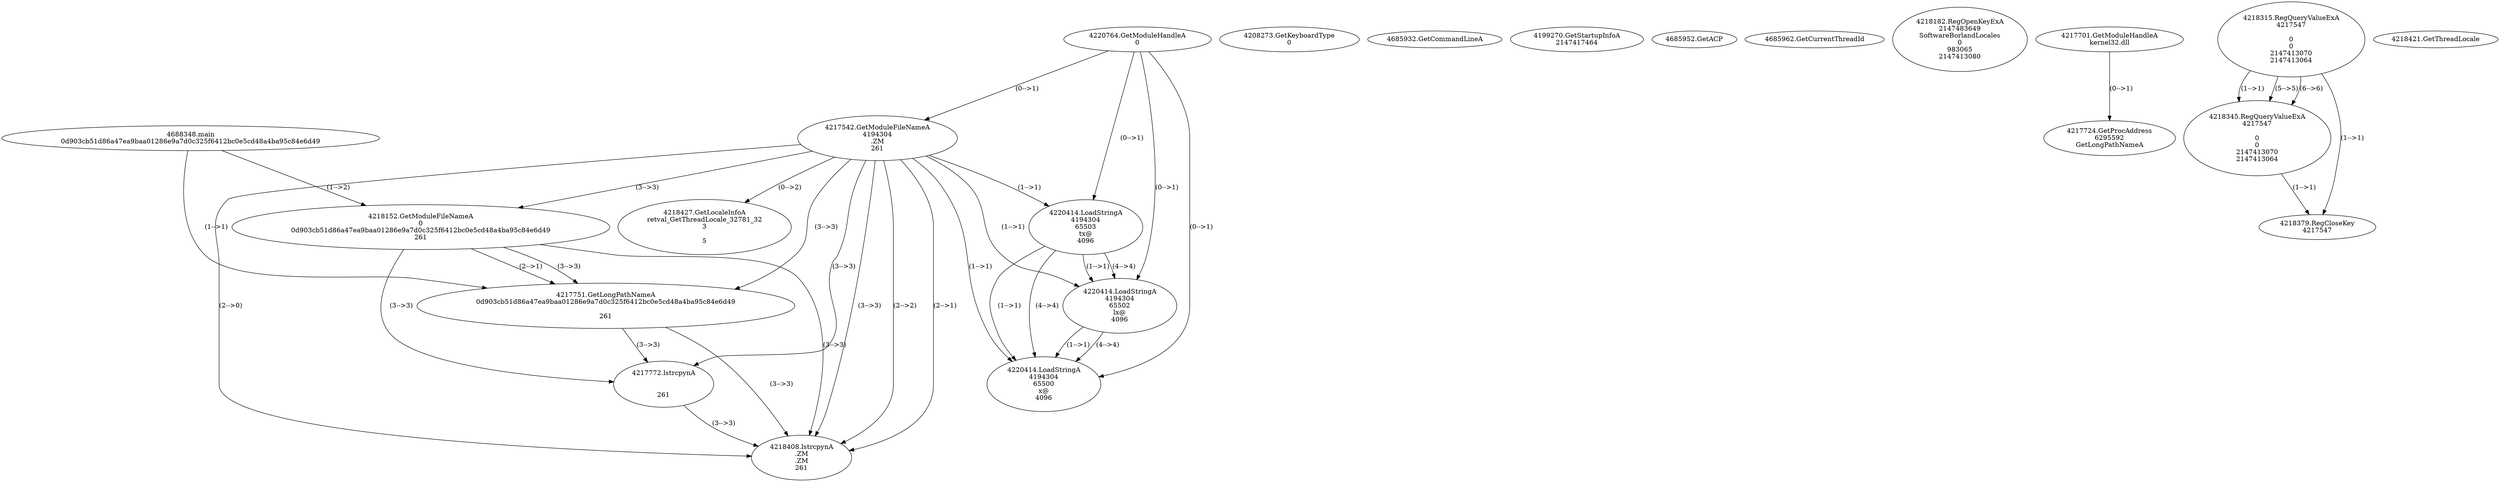 // Global SCDG with merge call
digraph {
	0 [label="4688348.main
0d903cb51d86a47ea9baa01286e9a7d0c325f6412bc0e5cd48a4ba95c84e6d49"]
	1 [label="4220764.GetModuleHandleA
0"]
	2 [label="4208273.GetKeyboardType
0"]
	3 [label="4685932.GetCommandLineA
"]
	4 [label="4199270.GetStartupInfoA
2147417464"]
	5 [label="4685952.GetACP
"]
	6 [label="4685962.GetCurrentThreadId
"]
	7 [label="4217542.GetModuleFileNameA
4194304
.ZM
261"]
	1 -> 7 [label="(0-->1)"]
	8 [label="4218152.GetModuleFileNameA
0
0d903cb51d86a47ea9baa01286e9a7d0c325f6412bc0e5cd48a4ba95c84e6d49
261"]
	0 -> 8 [label="(1-->2)"]
	7 -> 8 [label="(3-->3)"]
	9 [label="4218182.RegOpenKeyExA
2147483649
Software\Borland\Locales
0
983065
2147413080"]
	10 [label="4217701.GetModuleHandleA
kernel32.dll"]
	11 [label="4217724.GetProcAddress
6295592
GetLongPathNameA"]
	10 -> 11 [label="(0-->1)"]
	12 [label="4217751.GetLongPathNameA
0d903cb51d86a47ea9baa01286e9a7d0c325f6412bc0e5cd48a4ba95c84e6d49

261"]
	0 -> 12 [label="(1-->1)"]
	8 -> 12 [label="(2-->1)"]
	7 -> 12 [label="(3-->3)"]
	8 -> 12 [label="(3-->3)"]
	13 [label="4217772.lstrcpynA


261"]
	7 -> 13 [label="(3-->3)"]
	8 -> 13 [label="(3-->3)"]
	12 -> 13 [label="(3-->3)"]
	14 [label="4218315.RegQueryValueExA
4217547

0
0
2147413070
2147413064"]
	15 [label="4218345.RegQueryValueExA
4217547

0
0
2147413070
2147413064"]
	14 -> 15 [label="(1-->1)"]
	14 -> 15 [label="(5-->5)"]
	14 -> 15 [label="(6-->6)"]
	16 [label="4218379.RegCloseKey
4217547"]
	14 -> 16 [label="(1-->1)"]
	15 -> 16 [label="(1-->1)"]
	17 [label="4218408.lstrcpynA
.ZM
.ZM
261"]
	7 -> 17 [label="(2-->1)"]
	7 -> 17 [label="(2-->2)"]
	7 -> 17 [label="(3-->3)"]
	8 -> 17 [label="(3-->3)"]
	12 -> 17 [label="(3-->3)"]
	13 -> 17 [label="(3-->3)"]
	7 -> 17 [label="(2-->0)"]
	18 [label="4218421.GetThreadLocale
"]
	19 [label="4218427.GetLocaleInfoA
retval_GetThreadLocale_32781_32
3

5"]
	7 -> 19 [label="(0-->2)"]
	20 [label="4220414.LoadStringA
4194304
65503
tx@
4096"]
	1 -> 20 [label="(0-->1)"]
	7 -> 20 [label="(1-->1)"]
	21 [label="4220414.LoadStringA
4194304
65502
lx@
4096"]
	1 -> 21 [label="(0-->1)"]
	7 -> 21 [label="(1-->1)"]
	20 -> 21 [label="(1-->1)"]
	20 -> 21 [label="(4-->4)"]
	22 [label="4220414.LoadStringA
4194304
65500
\x@
4096"]
	1 -> 22 [label="(0-->1)"]
	7 -> 22 [label="(1-->1)"]
	20 -> 22 [label="(1-->1)"]
	21 -> 22 [label="(1-->1)"]
	20 -> 22 [label="(4-->4)"]
	21 -> 22 [label="(4-->4)"]
}
